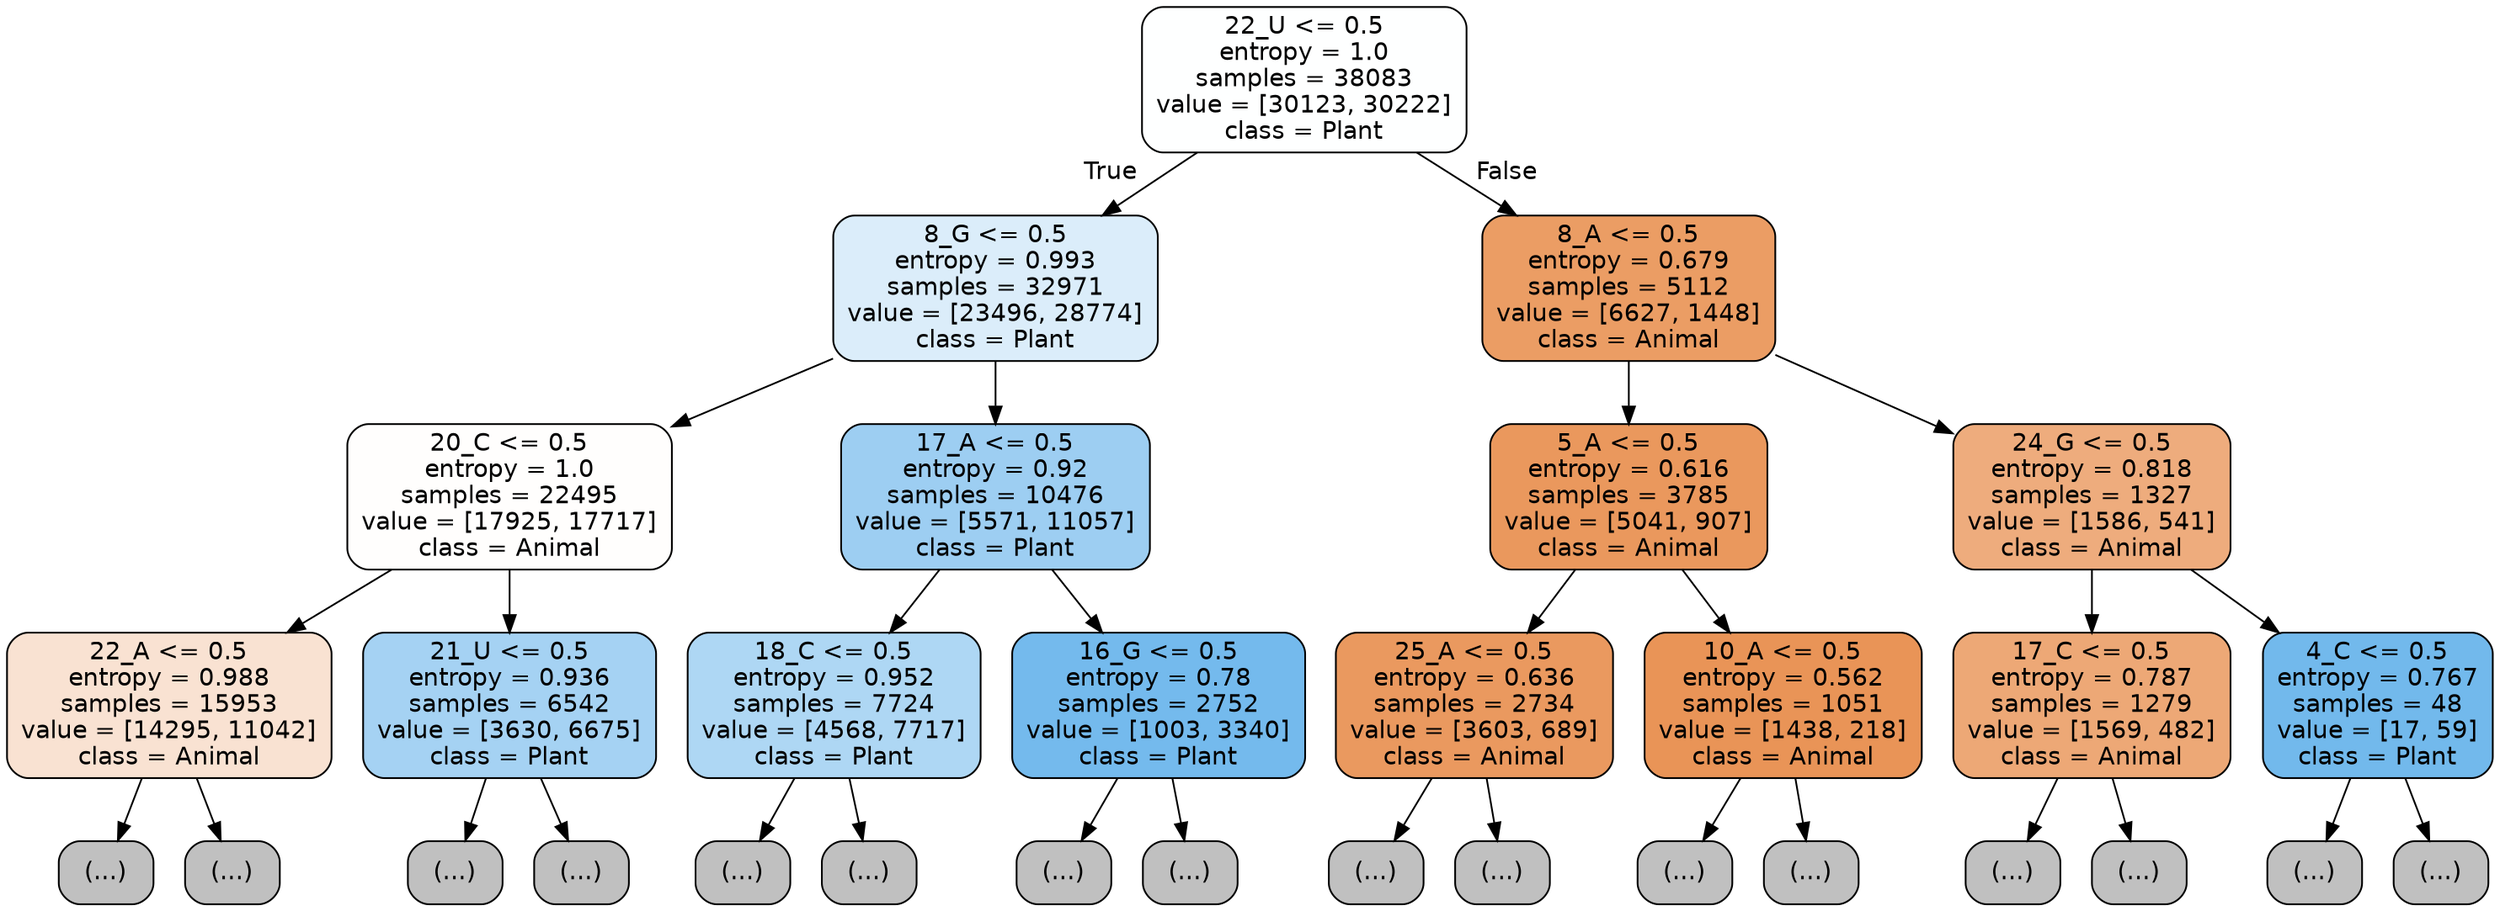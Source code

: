 digraph Tree {
node [shape=box, style="filled, rounded", color="black", fontname="helvetica"] ;
edge [fontname="helvetica"] ;
0 [label="22_U <= 0.5\nentropy = 1.0\nsamples = 38083\nvalue = [30123, 30222]\nclass = Plant", fillcolor="#feffff"] ;
1 [label="8_G <= 0.5\nentropy = 0.993\nsamples = 32971\nvalue = [23496, 28774]\nclass = Plant", fillcolor="#dbedfa"] ;
0 -> 1 [labeldistance=2.5, labelangle=45, headlabel="True"] ;
2 [label="20_C <= 0.5\nentropy = 1.0\nsamples = 22495\nvalue = [17925, 17717]\nclass = Animal", fillcolor="#fffefd"] ;
1 -> 2 ;
3 [label="22_A <= 0.5\nentropy = 0.988\nsamples = 15953\nvalue = [14295, 11042]\nclass = Animal", fillcolor="#f9e2d2"] ;
2 -> 3 ;
4 [label="(...)", fillcolor="#C0C0C0"] ;
3 -> 4 ;
7151 [label="(...)", fillcolor="#C0C0C0"] ;
3 -> 7151 ;
8254 [label="21_U <= 0.5\nentropy = 0.936\nsamples = 6542\nvalue = [3630, 6675]\nclass = Plant", fillcolor="#a5d2f3"] ;
2 -> 8254 ;
8255 [label="(...)", fillcolor="#C0C0C0"] ;
8254 -> 8255 ;
10164 [label="(...)", fillcolor="#C0C0C0"] ;
8254 -> 10164 ;
10885 [label="17_A <= 0.5\nentropy = 0.92\nsamples = 10476\nvalue = [5571, 11057]\nclass = Plant", fillcolor="#9dcef2"] ;
1 -> 10885 ;
10886 [label="18_C <= 0.5\nentropy = 0.952\nsamples = 7724\nvalue = [4568, 7717]\nclass = Plant", fillcolor="#aed7f4"] ;
10885 -> 10886 ;
10887 [label="(...)", fillcolor="#C0C0C0"] ;
10886 -> 10887 ;
13338 [label="(...)", fillcolor="#C0C0C0"] ;
10886 -> 13338 ;
14055 [label="16_G <= 0.5\nentropy = 0.78\nsamples = 2752\nvalue = [1003, 3340]\nclass = Plant", fillcolor="#74baed"] ;
10885 -> 14055 ;
14056 [label="(...)", fillcolor="#C0C0C0"] ;
14055 -> 14056 ;
14659 [label="(...)", fillcolor="#C0C0C0"] ;
14055 -> 14659 ;
14928 [label="8_A <= 0.5\nentropy = 0.679\nsamples = 5112\nvalue = [6627, 1448]\nclass = Animal", fillcolor="#eb9d64"] ;
0 -> 14928 [labeldistance=2.5, labelangle=-45, headlabel="False"] ;
14929 [label="5_A <= 0.5\nentropy = 0.616\nsamples = 3785\nvalue = [5041, 907]\nclass = Animal", fillcolor="#ea985d"] ;
14928 -> 14929 ;
14930 [label="25_A <= 0.5\nentropy = 0.636\nsamples = 2734\nvalue = [3603, 689]\nclass = Animal", fillcolor="#ea995f"] ;
14929 -> 14930 ;
14931 [label="(...)", fillcolor="#C0C0C0"] ;
14930 -> 14931 ;
15950 [label="(...)", fillcolor="#C0C0C0"] ;
14930 -> 15950 ;
15977 [label="10_A <= 0.5\nentropy = 0.562\nsamples = 1051\nvalue = [1438, 218]\nclass = Animal", fillcolor="#e99457"] ;
14929 -> 15977 ;
15978 [label="(...)", fillcolor="#C0C0C0"] ;
15977 -> 15978 ;
16177 [label="(...)", fillcolor="#C0C0C0"] ;
15977 -> 16177 ;
16298 [label="24_G <= 0.5\nentropy = 0.818\nsamples = 1327\nvalue = [1586, 541]\nclass = Animal", fillcolor="#eeac7d"] ;
14928 -> 16298 ;
16299 [label="17_C <= 0.5\nentropy = 0.787\nsamples = 1279\nvalue = [1569, 482]\nclass = Animal", fillcolor="#eda876"] ;
16298 -> 16299 ;
16300 [label="(...)", fillcolor="#C0C0C0"] ;
16299 -> 16300 ;
16747 [label="(...)", fillcolor="#C0C0C0"] ;
16299 -> 16747 ;
16816 [label="4_C <= 0.5\nentropy = 0.767\nsamples = 48\nvalue = [17, 59]\nclass = Plant", fillcolor="#72b9ec"] ;
16298 -> 16816 ;
16817 [label="(...)", fillcolor="#C0C0C0"] ;
16816 -> 16817 ;
16826 [label="(...)", fillcolor="#C0C0C0"] ;
16816 -> 16826 ;
}